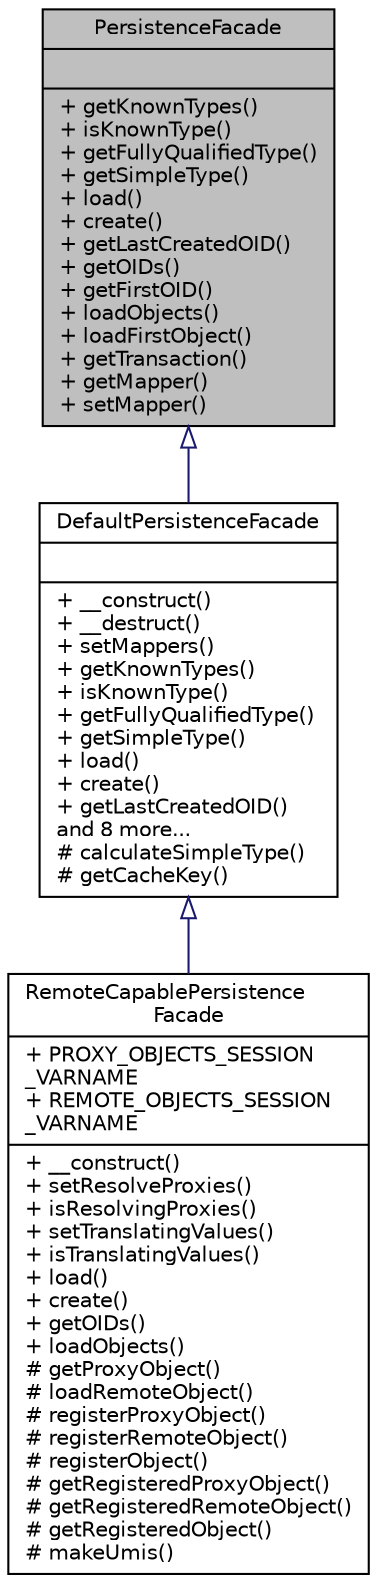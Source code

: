 digraph "PersistenceFacade"
{
  edge [fontname="Helvetica",fontsize="10",labelfontname="Helvetica",labelfontsize="10"];
  node [fontname="Helvetica",fontsize="10",shape=record];
  Node0 [label="{PersistenceFacade\n||+ getKnownTypes()\l+ isKnownType()\l+ getFullyQualifiedType()\l+ getSimpleType()\l+ load()\l+ create()\l+ getLastCreatedOID()\l+ getOIDs()\l+ getFirstOID()\l+ loadObjects()\l+ loadFirstObject()\l+ getTransaction()\l+ getMapper()\l+ setMapper()\l}",height=0.2,width=0.4,color="black", fillcolor="grey75", style="filled", fontcolor="black"];
  Node0 -> Node1 [dir="back",color="midnightblue",fontsize="10",style="solid",arrowtail="onormal",fontname="Helvetica"];
  Node1 [label="{DefaultPersistenceFacade\n||+ __construct()\l+ __destruct()\l+ setMappers()\l+ getKnownTypes()\l+ isKnownType()\l+ getFullyQualifiedType()\l+ getSimpleType()\l+ load()\l+ create()\l+ getLastCreatedOID()\land 8 more...\l# calculateSimpleType()\l# getCacheKey()\l}",height=0.2,width=0.4,color="black", fillcolor="white", style="filled",URL="$classwcmf_1_1lib_1_1persistence_1_1impl_1_1_default_persistence_facade.html",tooltip="Default PersistenceFacade implementation. "];
  Node1 -> Node2 [dir="back",color="midnightblue",fontsize="10",style="solid",arrowtail="onormal",fontname="Helvetica"];
  Node2 [label="{RemoteCapablePersistence\lFacade\n|+ PROXY_OBJECTS_SESSION\l_VARNAME\l+ REMOTE_OBJECTS_SESSION\l_VARNAME\l|+ __construct()\l+ setResolveProxies()\l+ isResolvingProxies()\l+ setTranslatingValues()\l+ isTranslatingValues()\l+ load()\l+ create()\l+ getOIDs()\l+ loadObjects()\l# getProxyObject()\l# loadRemoteObject()\l# registerProxyObject()\l# registerRemoteObject()\l# registerObject()\l# getRegisteredProxyObject()\l# getRegisteredRemoteObject()\l# getRegisteredObject()\l# makeUmis()\l}",height=0.2,width=0.4,color="black", fillcolor="white", style="filled",URL="$classwcmf_1_1lib_1_1persistence_1_1impl_1_1_remote_capable_persistence_facade.html",tooltip="RemoteCapablePersistenceFacade delegates local persistence operations to the default PersistenceFacad..."];
}

